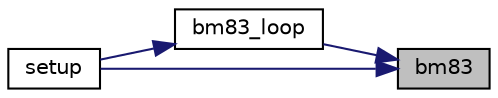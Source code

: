 digraph "bm83"
{
 // LATEX_PDF_SIZE
  edge [fontname="Helvetica",fontsize="10",labelfontname="Helvetica",labelfontsize="10"];
  node [fontname="Helvetica",fontsize="10",shape=record];
  rankdir="RL";
  Node1 [label="bm83",height=0.2,width=0.4,color="black", fillcolor="grey75", style="filled", fontcolor="black",tooltip=" "];
  Node1 -> Node2 [dir="back",color="midnightblue",fontsize="10",style="solid",fontname="Helvetica"];
  Node2 [label="bm83_loop",height=0.2,width=0.4,color="black", fillcolor="white", style="filled",URL="$testsoftware__dabv2__1_8ino.html#a9a2ae7bfd90375336140248cf3c49a58",tooltip=" "];
  Node2 -> Node3 [dir="back",color="midnightblue",fontsize="10",style="solid",fontname="Helvetica"];
  Node3 [label="setup",height=0.2,width=0.4,color="black", fillcolor="white", style="filled",URL="$testsoftware__dabv2__1_8ino.html#a4fc01d736fe50cf5b977f755b675f11d",tooltip=" "];
  Node1 -> Node3 [dir="back",color="midnightblue",fontsize="10",style="solid",fontname="Helvetica"];
}
